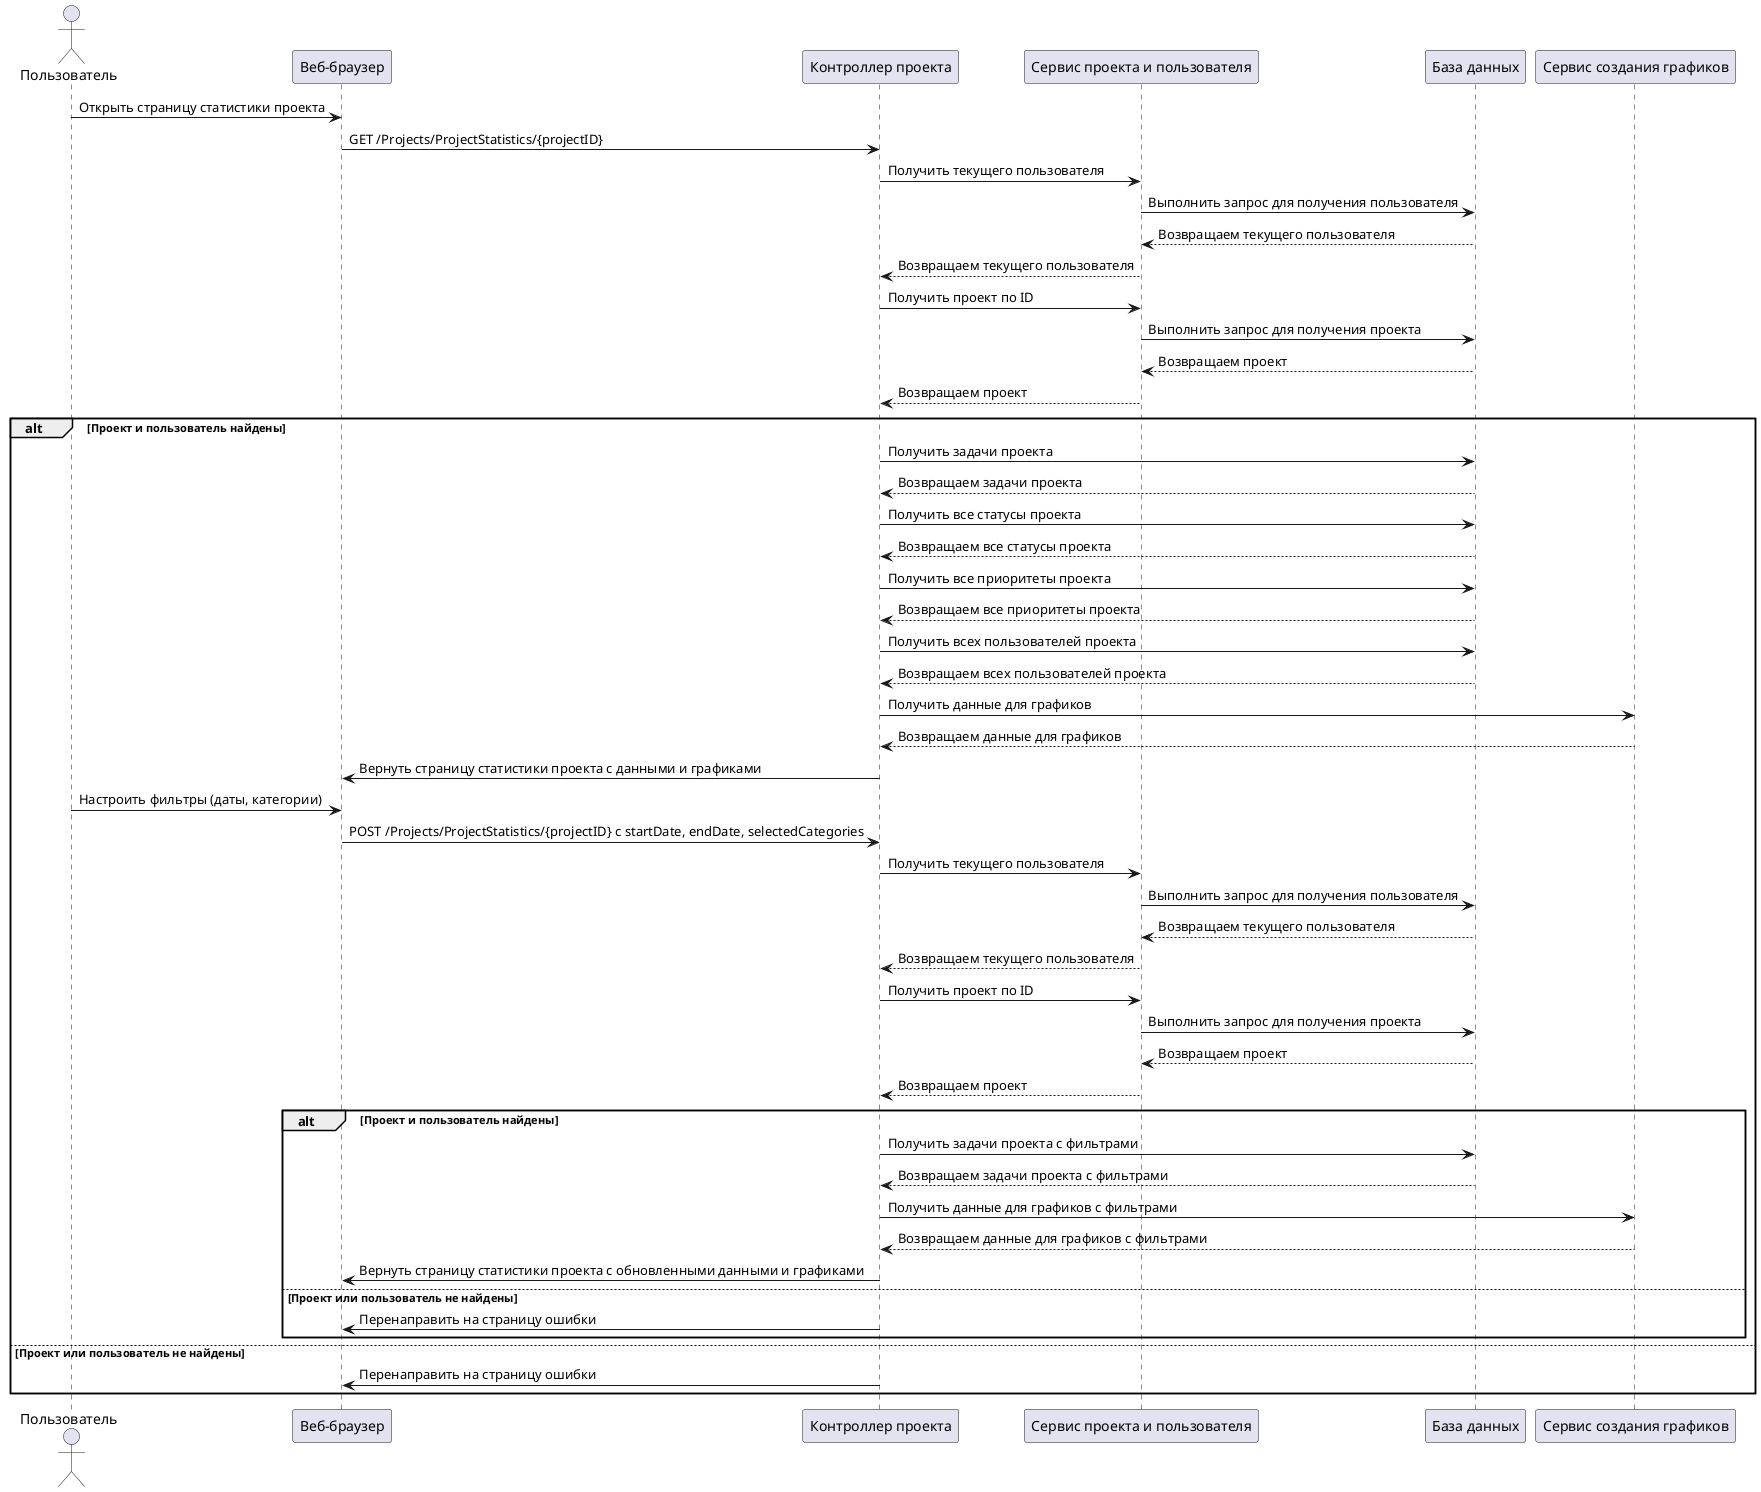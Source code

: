 @startuml Statistics
actor Пользователь as User
participant "Веб-браузер" as Browser
participant "Контроллер проекта" as PC
participant "Сервис проекта и пользователя" as UPS
participant "База данных" as DB
participant "Сервис создания графиков" as CS

User -> Browser: Открыть страницу статистики проекта
Browser -> PC: GET /Projects/ProjectStatistics/{projectID}
PC -> UPS: Получить текущего пользователя
UPS -> DB: Выполнить запрос для получения пользователя
DB --> UPS: Возвращаем текущего пользователя
UPS --> PC: Возвращаем текущего пользователя

PC -> UPS: Получить проект по ID
UPS -> DB: Выполнить запрос для получения проекта
DB --> UPS: Возвращаем проект
UPS --> PC: Возвращаем проект

alt Проект и пользователь найдены
    PC -> DB: Получить задачи проекта
    DB --> PC: Возвращаем задачи проекта

    PC -> DB: Получить все статусы проекта
    DB --> PC: Возвращаем все статусы проекта

    PC -> DB: Получить все приоритеты проекта
    DB --> PC: Возвращаем все приоритеты проекта

    PC -> DB: Получить всех пользователей проекта
    DB --> PC: Возвращаем всех пользователей проекта

    PC -> CS: Получить данные для графиков
    CS --> PC: Возвращаем данные для графиков

    PC -> Browser: Вернуть страницу статистики проекта с данными и графиками

    User -> Browser: Настроить фильтры (даты, категории)
    Browser -> PC: POST /Projects/ProjectStatistics/{projectID} с startDate, endDate, selectedCategories

    PC -> UPS: Получить текущего пользователя
    UPS -> DB: Выполнить запрос для получения пользователя
    DB --> UPS: Возвращаем текущего пользователя
    UPS --> PC: Возвращаем текущего пользователя

    PC -> UPS: Получить проект по ID
    UPS -> DB: Выполнить запрос для получения проекта
    DB --> UPS: Возвращаем проект
    UPS --> PC: Возвращаем проект

    alt Проект и пользователь найдены
        PC -> DB: Получить задачи проекта с фильтрами
        DB --> PC: Возвращаем задачи проекта с фильтрами

        PC -> CS: Получить данные для графиков с фильтрами
        CS --> PC: Возвращаем данные для графиков с фильтрами

        PC -> Browser: Вернуть страницу статистики проекта с обновленными данными и графиками
    else Проект или пользователь не найдены
        PC -> Browser: Перенаправить на страницу ошибки
    end
else Проект или пользователь не найдены
    PC -> Browser: Перенаправить на страницу ошибки
end
@enduml